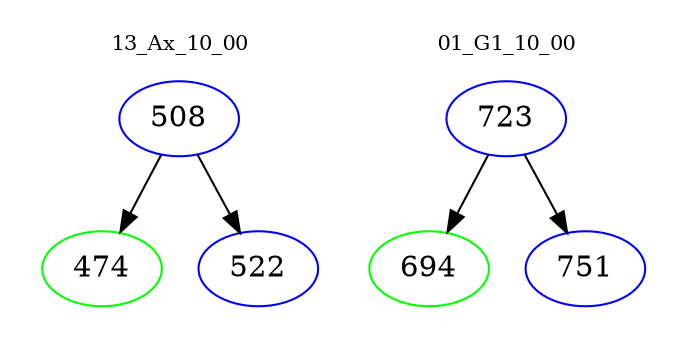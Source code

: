 digraph{
subgraph cluster_0 {
color = white
label = "13_Ax_10_00";
fontsize=10;
T0_508 [label="508", color="blue"]
T0_508 -> T0_474 [color="black"]
T0_474 [label="474", color="green"]
T0_508 -> T0_522 [color="black"]
T0_522 [label="522", color="blue"]
}
subgraph cluster_1 {
color = white
label = "01_G1_10_00";
fontsize=10;
T1_723 [label="723", color="blue"]
T1_723 -> T1_694 [color="black"]
T1_694 [label="694", color="green"]
T1_723 -> T1_751 [color="black"]
T1_751 [label="751", color="blue"]
}
}
